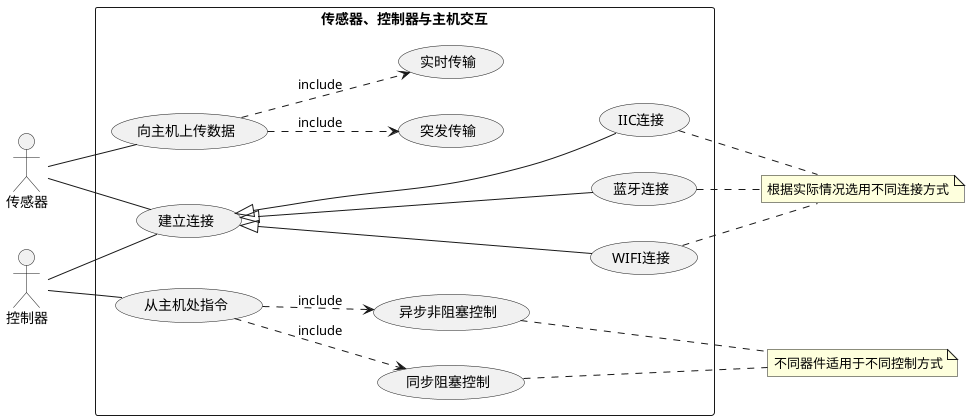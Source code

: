 @startuml 传感器与主机交互
left to right direction
skinparam packageStyle rectangle
actor 传感器 as sensor
actor 控制器 as controller
rectangle 传感器、控制器与主机交互{
    sensor -- (建立连接)
    sensor -- (向主机上传数据)
    (向主机上传数据) .-> (实时传输):include
    (向主机上传数据) .-> (突发传输):include
    controller -- (建立连接)
    controller -- (从主机处指令)
    (从主机处指令) .-> (同步阻塞控制):include
    (从主机处指令) .-> (异步非阻塞控制):include
    (建立连接) <|--- (IIC连接)
    (建立连接) <|--- (蓝牙连接)
    (建立连接) <|--- (WIFI连接)
    
}
note "根据实际情况选用不同连接方式" as N1
(IIC连接) .. N1
(蓝牙连接) .. N1
(WIFI连接) .. N1
note "不同器件适用于不同控制方式" as N2
(同步阻塞控制) ... N2
(异步非阻塞控制) .. N2
@enduml